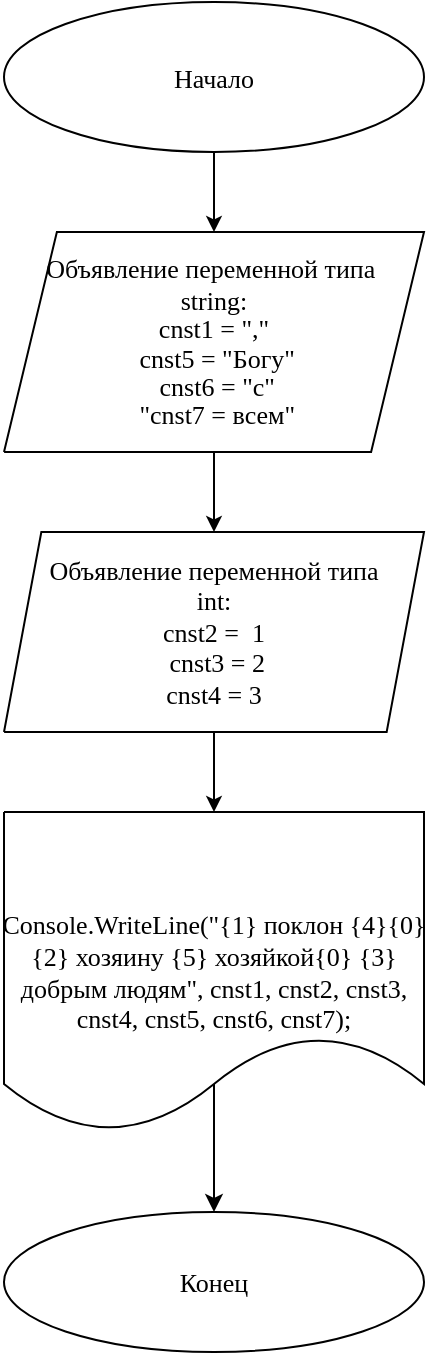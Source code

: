 <mxfile version="25.0.1">
  <diagram name="Page-1" id="Page-1">
    <mxGraphModel dx="1386" dy="791" grid="1" gridSize="10" guides="1" tooltips="1" connect="1" arrows="1" fold="1" page="1" pageScale="1" pageWidth="1442" pageHeight="2040" math="0" shadow="0">
      <root>
        <mxCell id="0" />
        <mxCell id="1" parent="0" />
        <mxCell id="tu6HVv9gCv60EJW4BONB-18" style="vsdxID=9;edgeStyle=none;startArrow=none;endArrow=classic;startSize=5;endSize=5;strokeColor=#000000;spacingTop=0;spacingBottom=0;spacingLeft=0;spacingRight=0;verticalAlign=middle;html=1;labelBackgroundColor=#ffffff;rounded=1;exitX=0.5;exitY=1;exitDx=0;exitDy=0;exitPerimeter=0;entryX=0.5;entryY=0;entryDx=0;entryDy=0;entryPerimeter=0" edge="1" parent="1">
          <mxGeometry relative="1" as="geometry">
            <mxPoint x="675" y="410" as="sourcePoint" />
            <mxPoint x="675" y="450" as="targetPoint" />
            <Array capacity="4" as="points" />
            <mxPoint y="124" as="offset" />
          </mxGeometry>
        </mxCell>
        <mxCell id="tu6HVv9gCv60EJW4BONB-22" value="" style="endArrow=classic;html=1;rounded=0;" edge="1" parent="1" target="9">
          <mxGeometry width="50" height="50" relative="1" as="geometry">
            <mxPoint x="675" y="580" as="sourcePoint" />
            <mxPoint x="725" y="530" as="targetPoint" />
          </mxGeometry>
        </mxCell>
        <mxCell id="2" value="Background" parent="0" />
        <mxCell id="3" value="&lt;font style=&quot;font-size:13px;font-family:Times New Roman;color:#000000;direction:ltr;letter-spacing:0px;line-height:120.0%;opacity:1&quot;&gt;Начало&lt;/font&gt;" style="verticalAlign=middle;align=center;vsdxID=1;fillColor=#ffffff;gradientColor=none;shape=stencil(pZDBDsIgEER/ZbN3UjTpDfiXjd0WIkKzoG3/vmiN8eTF02ZeZieZMcXTzFCq5CsvYajeYkieJVR0ZszCk+R7GpyZqXpnbvnBsFpUGmGz2GvsnCG5gDR47hFkO26TJ/0xwapoDUVJrlRDThYbiyQTq/asxkhT8yOUhXl+y1/R6v/k7ig0hhiP9k/2Xbh7TeN2);strokeColor=#000000;spacingTop=-3;spacingBottom=-3;spacingLeft=-3;spacingRight=-3;labelBackgroundColor=none;rounded=0;html=1;whiteSpace=wrap;" parent="2" vertex="1">
          <mxGeometry x="570" y="45" width="210" height="75" as="geometry" />
        </mxCell>
        <mxCell id="4" value="&lt;font style=&quot;font-size:13px;font-family:Times New Roman;color:#000000;direction:ltr;letter-spacing:0px;line-height:120.0%;opacity:1&quot;&gt;Объявление переменной типа&amp;nbsp;&lt;/font&gt;&lt;div&gt;&lt;font style=&quot;font-size:13px;font-family:Times New Roman;color:#000000;direction:ltr;letter-spacing:0px;line-height:120.0%;opacity:1&quot;&gt;string:&lt;/font&gt;&lt;div&gt;&lt;font style=&quot;direction: ltr; line-height: 120%; opacity: 1;&quot;&gt;&lt;font face=&quot;Times New Roman&quot;&gt;&lt;span style=&quot;font-size: 13px;&quot;&gt;cnst1 = &quot;,&quot;&lt;/span&gt;&lt;/font&gt;&lt;/font&gt;&lt;/div&gt;&lt;div&gt;&lt;font style=&quot;direction: ltr; line-height: 120%; opacity: 1;&quot;&gt;&lt;font face=&quot;Times New Roman&quot;&gt;&lt;span style=&quot;font-size: 13px;&quot;&gt;&amp;nbsp;cnst5 =&amp;nbsp;&lt;/span&gt;&lt;/font&gt;&lt;span style=&quot;background-color: initial; font-size: 13px;&quot;&gt;&lt;font face=&quot;Times New Roman&quot;&gt;&quot;Богу&quot;&lt;/font&gt;&lt;/span&gt;&lt;/font&gt;&lt;/div&gt;&lt;div&gt;&lt;font style=&quot;direction: ltr; line-height: 120%; opacity: 1;&quot;&gt;&lt;span style=&quot;background-color: initial; font-size: 13px;&quot;&gt;&lt;font face=&quot;Times New Roman&quot;&gt;&amp;nbsp;cnst6 =&amp;nbsp;&lt;/font&gt;&lt;/span&gt;&lt;span style=&quot;background-color: initial; font-size: 13px;&quot;&gt;&lt;font face=&quot;Times New Roman&quot;&gt;&quot;с&quot;&lt;/font&gt;&lt;/span&gt;&lt;/font&gt;&lt;/div&gt;&lt;div&gt;&lt;font style=&quot;direction: ltr; line-height: 120%; opacity: 1;&quot;&gt;&lt;span style=&quot;background-color: initial; font-size: 13px;&quot;&gt;&lt;font face=&quot;Times New Roman&quot;&gt;&amp;nbsp;&lt;/font&gt;&lt;/span&gt;&lt;span style=&quot;background-color: initial; font-size: 13px;&quot;&gt;&lt;font face=&quot;Times New Roman&quot;&gt;&quot;cnst7 = всем&quot;&lt;/font&gt;&lt;/span&gt;&lt;br&gt;&lt;/font&gt;&lt;/div&gt;&lt;/div&gt;" style="verticalAlign=middle;align=center;vsdxID=2;fillColor=#ffffff;gradientColor=none;shape=stencil(bY5bCsIwEEW3EmYBzUQUFSazl0KnZjAmJU197F5Mfyz6ey6ce2gO/SRmriVf5aFDDR40BSlagWnMRS4lL2lgmvoamG75LubpAcG8PDhEsExRU4Nu1x3ObdhixF94OnZ790+yMdv1ddQY18QP+66yrZ/f);strokeColor=#000000;spacingTop=-3;spacingBottom=-3;spacingLeft=-3;spacingRight=-3;labelBackgroundColor=none;rounded=0;html=1;whiteSpace=wrap;" parent="2" vertex="1">
          <mxGeometry x="570" y="160" width="210" height="110" as="geometry" />
        </mxCell>
        <mxCell id="5" value="&lt;font style=&quot;font-size:13px;font-family:Times New Roman;color:#000000;direction:ltr;letter-spacing:0px;line-height:120.0%;opacity:1&quot;&gt;Объявление переменной типа &lt;br&gt;&lt;/font&gt;&lt;font style=&quot;font-size:13px;font-family:Times New Roman;color:#000000;direction:ltr;letter-spacing:0px;line-height:120.0%;opacity:1&quot;&gt;int:&lt;/font&gt;&lt;div&gt;&lt;font style=&quot;font-size:13px;font-family:Times New Roman;color:#000000;direction:ltr;letter-spacing:0px;line-height:120.0%;opacity:1&quot;&gt;cnst2 =&amp;nbsp; 1&lt;/font&gt;&lt;/div&gt;&lt;div&gt;&lt;font style=&quot;font-size:13px;font-family:Times New Roman;color:#000000;direction:ltr;letter-spacing:0px;line-height:120.0%;opacity:1&quot;&gt;&amp;nbsp;cnst3 = 2&lt;/font&gt;&lt;/div&gt;&lt;div&gt;&lt;font style=&quot;font-size:13px;font-family:Times New Roman;color:#000000;direction:ltr;letter-spacing:0px;line-height:120.0%;opacity:1&quot;&gt;cnst4 = 3&lt;/font&gt;&lt;/div&gt;" style="verticalAlign=middle;align=center;vsdxID=3;fillColor=#ffffff;gradientColor=none;shape=stencil(bc5BDoQgDIXhq5AeQGCnSeldTKzSyIBBZnRuPxE3Gmf7pXn9cfX9wmotOc28yVC8A4mesxQgHFPmKad3HAiXvnjCV/qw2h0YUF8H1hjQhEFixbZpu+o3PY4e2NnG2n8bt2F9Ph0lhLPwsGuUrvn0Aw==);strokeColor=#000000;spacingTop=-3;spacingBottom=-3;spacingLeft=-3;spacingRight=-3;labelBackgroundColor=none;rounded=0;html=1;whiteSpace=wrap;" parent="2" vertex="1">
          <mxGeometry x="570" y="310" width="210" height="100" as="geometry" />
        </mxCell>
        <mxCell id="8" value="&lt;font style=&quot;font-size:13px;font-family:Times New Roman;color:#000000;direction:ltr;letter-spacing:0px;line-height:120.0%;opacity:1&quot;&gt;Console.WriteLine(&amp;quot;{1} поклон {4}{0} {2} хозяину {5} хозяйкой{0} {3} добрым людям&amp;quot;, cnst1, cnst2, cnst3, cnst4, cnst5, cnst6, cnst7);&lt;/font&gt;" style="verticalAlign=middle;align=center;vsdxID=6;fillColor=#ffffff;gradientColor=none;shape=stencil(fZDdCgIhEEZfReYFXAVpL9R3EXRTMt1ct+zt86egKLqZgcOB+b7hm1WrQVtO8WRuTmcrwAVrkssg+RKTOaa4By35qrKV/ByvBhUBE6B7m1hy70JHZPoDZ9boZVcaFSLgwCqtm82ACq27WfRLo0+NEDq8D+11Y1wgP1iPgkfyxXk/ajb23gz3H8gH);strokeColor=#000000;spacingTop=-3;spacingBottom=-3;spacingLeft=-3;spacingRight=-3;labelBackgroundColor=none;rounded=0;html=1;whiteSpace=wrap;" parent="2" vertex="1">
          <mxGeometry x="570" y="450" width="210" height="160" as="geometry" />
        </mxCell>
        <mxCell id="9" value="&lt;font style=&quot;font-size:13px;font-family:Times New Roman;color:#000000;direction:ltr;letter-spacing:0px;line-height:120.0%;opacity:1&quot;&gt;Конец&lt;/font&gt;" style="verticalAlign=middle;align=center;vsdxID=7;fillColor=#ffffff;gradientColor=none;shape=stencil(pZDBDsIgEER/ZbN3UjTpDfiXjd0WIkKzoG3/vmiN8eTF02ZeZieZMcXTzFCq5CsvYajeYkieJVR0ZszCk+R7GpyZqXpnbvnBsFpUGmGz2GvsnCG5gDR47hFkO26TJ/0xwapoDUVJrlRDThYbiyQTq/asxkhT8yOUhXl+y1/R6v/k7ig0hhiP9k/2Xbh7TeN2);strokeColor=#000000;spacingTop=-3;spacingBottom=-3;spacingLeft=-3;spacingRight=-3;labelBackgroundColor=none;rounded=0;html=1;whiteSpace=wrap;" parent="2" vertex="1">
          <mxGeometry x="570" y="650" width="210" height="70" as="geometry" />
        </mxCell>
        <mxCell id="16" style="vsdxID=8;edgeStyle=none;startArrow=none;endArrow=classic;startSize=5;endSize=5;strokeColor=#000000;spacingTop=0;spacingBottom=0;spacingLeft=0;spacingRight=0;verticalAlign=middle;html=1;labelBackgroundColor=#ffffff;rounded=1;exitX=0.5;exitY=1;exitDx=0;exitDy=0;exitPerimeter=0;entryX=0.5;entryY=0;entryDx=0;entryDy=0;entryPerimeter=0" parent="2" source="3" target="4" edge="1">
          <mxGeometry relative="1" as="geometry">
            <mxPoint x="675" y="120" as="sourcePoint" />
            <mxPoint x="675" y="165" as="targetPoint" />
            <Array capacity="4" as="points" />
            <mxPoint y="124" as="offset" />
          </mxGeometry>
        </mxCell>
        <mxCell id="17" style="vsdxID=9;edgeStyle=none;startArrow=none;endArrow=classic;startSize=5;endSize=5;strokeColor=#000000;spacingTop=0;spacingBottom=0;spacingLeft=0;spacingRight=0;verticalAlign=middle;html=1;labelBackgroundColor=#ffffff;rounded=1;exitX=0.5;exitY=1;exitDx=0;exitDy=0;exitPerimeter=0;entryX=0.5;entryY=0;entryDx=0;entryDy=0;entryPerimeter=0" parent="2" source="4" target="5" edge="1">
          <mxGeometry relative="1" as="geometry">
            <mxPoint x="675" y="225" as="sourcePoint" />
            <mxPoint x="675" y="270" as="targetPoint" />
            <Array capacity="4" as="points" />
            <mxPoint y="124" as="offset" />
          </mxGeometry>
        </mxCell>
        <mxCell id="18" style="vsdxID=10;edgeStyle=none;startArrow=none;endArrow=classic;startSize=5;endSize=5;strokeColor=#000000;spacingTop=0;spacingBottom=0;spacingLeft=0;spacingRight=0;verticalAlign=middle;html=1;labelBackgroundColor=#ffffff;rounded=1;entryX=0.5;entryY=0;entryDx=0;entryDy=0;entryPerimeter=0" parent="2" edge="1">
          <mxGeometry relative="1" as="geometry">
            <mxPoint x="675" y="390" as="sourcePoint" />
            <mxPoint x="675" y="390" as="targetPoint" />
            <Array capacity="4" as="points" />
            <mxPoint y="124" as="offset" />
          </mxGeometry>
        </mxCell>
      </root>
    </mxGraphModel>
  </diagram>
</mxfile>
